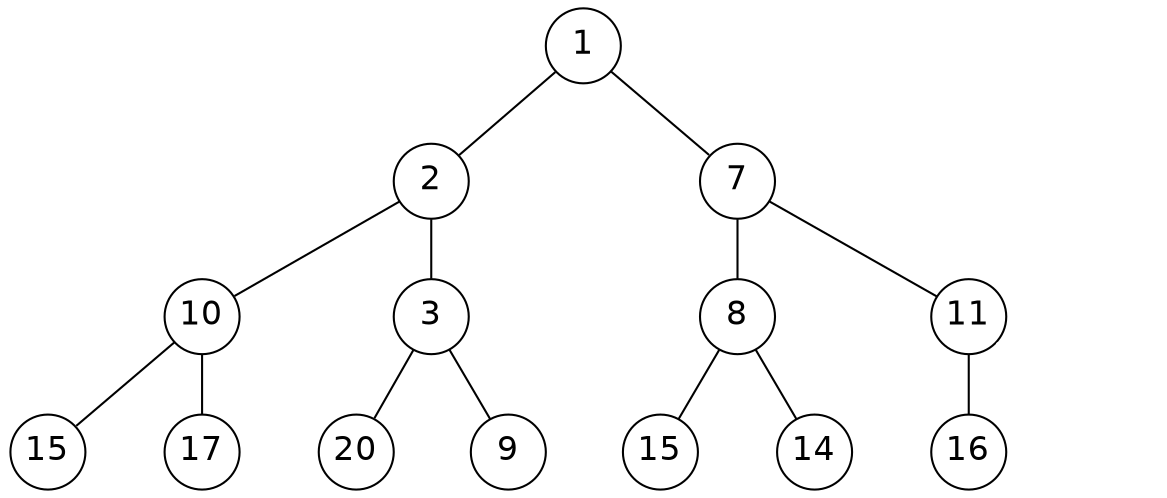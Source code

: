 graph G {
    graph [nodesep="0.5", ranksep="0.4"];
    node [fontname = "DejaVuSans", shape = circle, fixedsize = shape, fontsize = 16];

    1 [ label = "1" ];
    2 [ label = "2" ];
    7 [label = "7" ];
    10 [ label = "10" ];
    3 [ label = "3" ];
    8 [ label = "8" ];
    11 [ label = "11" ];
    151 [ label = "15" ];
    17 [ label = "17" ];
    20 [ label = "20" ];
    9 [ label = "9" ];
    152 [ label = "15" ];
    14 [ label = "14" ];
    16 [ label = "16" ];
    z [label="", color="white"];

    1 -- 2;
    1 -- 7;
    2 -- {10 3};
    7 -- {8 11};
    10 -- {151 17};
    3 -- {20 9};
    8 -- {152 14};
    11 -- {16};
    11 -- z [color="white"];
}
